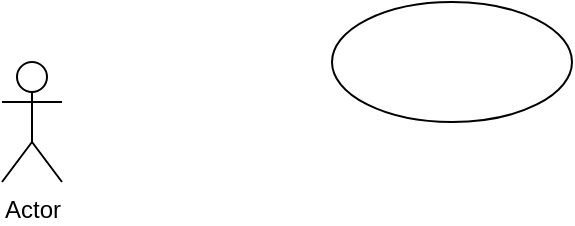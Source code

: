 <mxfile version="14.4.3" type="device"><diagram id="5c_oSo96ARKrHzqpRztE" name="Page-1"><mxGraphModel dx="926" dy="626" grid="1" gridSize="10" guides="1" tooltips="1" connect="1" arrows="1" fold="1" page="1" pageScale="1" pageWidth="850" pageHeight="1100" math="0" shadow="0"><root><mxCell id="0"/><mxCell id="1" parent="0"/><mxCell id="-fO8u9W9_aSZexxtThKK-1" value="Actor" style="shape=umlActor;verticalLabelPosition=bottom;verticalAlign=top;html=1;outlineConnect=0;" vertex="1" parent="1"><mxGeometry x="140" y="180" width="30" height="60" as="geometry"/></mxCell><mxCell id="-fO8u9W9_aSZexxtThKK-2" value="" style="ellipse;whiteSpace=wrap;html=1;" vertex="1" parent="1"><mxGeometry x="305" y="150" width="120" height="60" as="geometry"/></mxCell></root></mxGraphModel></diagram></mxfile>